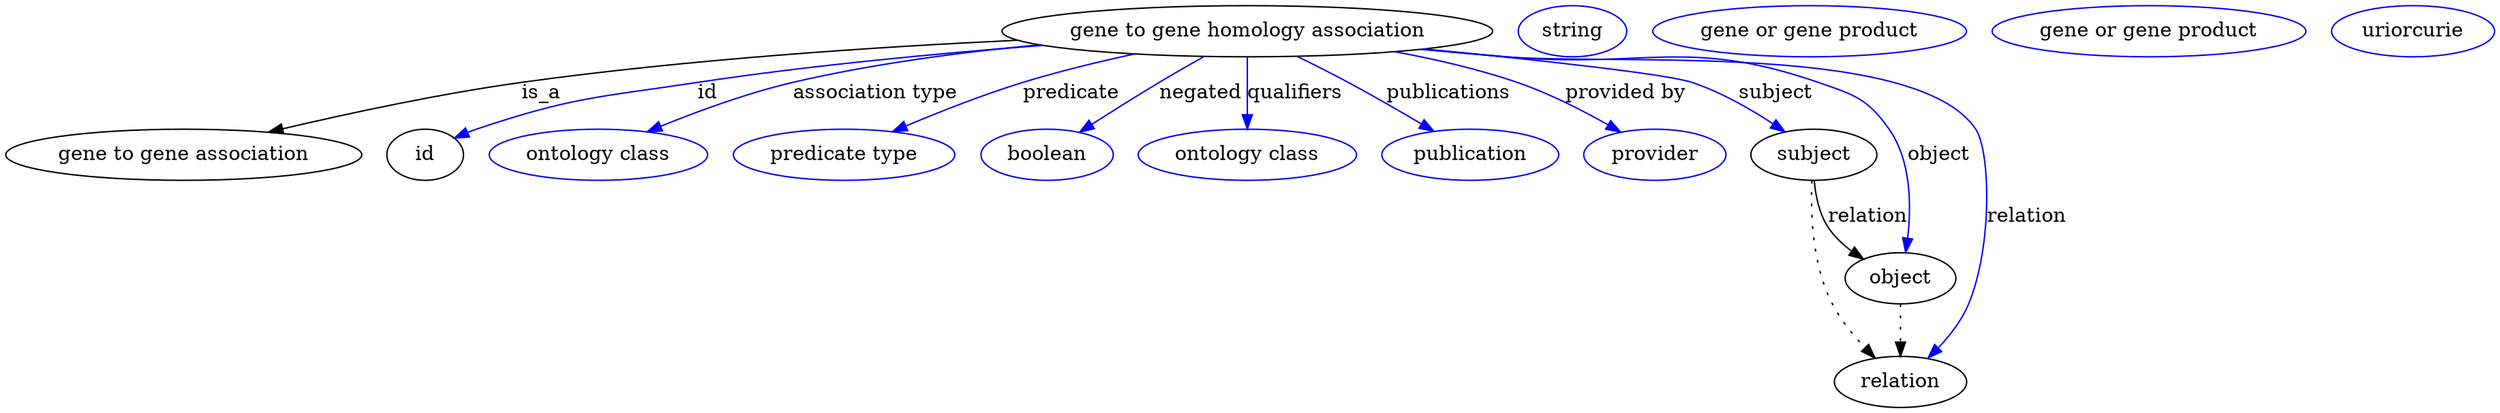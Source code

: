 digraph {
	graph [bb="0,0,1421.3,283"];
	node [label="\N"];
	"gene to gene homology association"	 [height=0.5,
		label="gene to gene homology association",
		pos="720.84,265",
		width=3.7733];
	"gene to gene association"	 [height=0.5,
		pos="96.841,178",
		width=2.69];
	"gene to gene homology association" -> "gene to gene association"	 [label=is_a,
		lp="319.84,221.5",
		pos="e,149.98,193.11 593.1,258.75 511.42,253.55 403.45,244.42 308.84,229 258.17,220.74 201.68,206.92 159.77,195.74"];
	id	 [height=0.5,
		pos="238.84,178",
		width=0.75];
	"gene to gene homology association" -> id	 [color=blue,
		label=id,
		lp="421.34,221.5",
		pos="e,259.8,189.51 608.5,254.79 550.7,248.77 479.26,240.13 415.84,229 352.45,217.88 335.37,217.87 274.84,196 272.97,195.32 271.07,194.57 \
269.16,193.78",
		style=solid];
	"association type"	 [color=blue,
		height=0.5,
		label="ontology class",
		pos="345.84,178",
		width=1.7151];
	"gene to gene homology association" -> "association type"	 [color=blue,
		label="association type",
		lp="517.84,221.5",
		pos="e,378.27,193.38 610.28,254.5 567.24,248.96 517.79,240.78 473.84,229 444.26,221.07 412.26,208.32 387.66,197.55",
		style=solid];
	predicate	 [color=blue,
		height=0.5,
		label="predicate type",
		pos="485.84,178",
		width=1.679];
	"gene to gene homology association" -> predicate	 [color=blue,
		label=predicate,
		lp="625.84,221.5",
		pos="e,517.62,193.39 661.45,248.79 641.97,243.05 620.32,236.21 600.84,229 575.86,219.76 548.58,207.75 526.87,197.7",
		style=solid];
	negated	 [color=blue,
		height=0.5,
		label=boolean,
		pos="602.84,178",
		width=1.0652];
	"gene to gene homology association" -> negated	 [color=blue,
		label=negated,
		lp="691.34,221.5",
		pos="e,623.81,193.46 696.68,247.18 677.92,233.35 651.83,214.12 631.93,199.44",
		style=solid];
	qualifiers	 [color=blue,
		height=0.5,
		label="ontology class",
		pos="720.84,178",
		width=1.7151];
	"gene to gene homology association" -> qualifiers	 [color=blue,
		label=qualifiers,
		lp="746.84,221.5",
		pos="e,720.84,196 720.84,246.97 720.84,235.19 720.84,219.56 720.84,206.16",
		style=solid];
	publications	 [color=blue,
		height=0.5,
		label=publication,
		pos="850.84,178",
		width=1.3902];
	"gene to gene homology association" -> publications	 [color=blue,
		label=publications,
		lp="831.34,221.5",
		pos="e,827.97,194.04 748.87,247.23 757.85,241.47 767.8,235.02 776.84,229 791.01,219.57 806.54,208.91 819.7,199.79",
		style=solid];
	"provided by"	 [color=blue,
		height=0.5,
		label=provider,
		pos="958.84,178",
		width=1.1193];
	"gene to gene homology association" -> "provided by"	 [color=blue,
		label="provided by",
		lp="932.84,221.5",
		pos="e,936.41,193.04 799.3,250.18 822.13,244.74 846.84,237.71 868.84,229 889.27,220.91 910.73,208.9 927.57,198.57",
		style=solid];
	subject	 [height=0.5,
		pos="1052.8,178",
		width=0.99297];
	"gene to gene homology association" -> subject	 [color=blue,
		label=subject,
		lp="1021.3,221.5",
		pos="e,1033.2,193.26 819.71,252.64 882.87,244.41 955.52,234.18 969.84,229 989.38,221.93 1009.3,209.89 1024.7,199.29",
		style=solid];
	object	 [height=0.5,
		pos="1109.8,91",
		width=0.9027];
	"gene to gene homology association" -> object	 [color=blue,
		label=object,
		lp="1128.8,178",
		pos="e,1112.8,109.23 818.4,252.47 833.93,250.58 849.82,248.69 864.84,247 944.74,238.01 968.74,254.92 1044.8,229 1071.1,220.05 1081.6,\
218.5 1097.8,196 1113.8,173.91 1115.3,142.12 1113.7,119.31",
		style=solid];
	relation	 [height=0.5,
		pos="1109.8,18",
		width=1.0471];
	"gene to gene homology association" -> relation	 [color=blue,
		label=relation,
		lp="1189.8,134.5",
		pos="e,1126.7,34.648 817.99,252.32 833.65,250.43 849.68,248.59 864.84,247 928.83,240.29 1114.6,249.86 1149.8,196 1179.7,150.24 1168.1,\
124.89 1150.8,73 1147.2,61.922 1140.3,51.266 1133.2,42.331",
		style=solid];
	association_id	 [color=blue,
		height=0.5,
		label=string,
		pos="904.84,265",
		width=0.84854];
	subject -> object	 [label=relation,
		lp="1089.8,134.5",
		pos="e,1089.3,105.27 1056,159.97 1058.4,149.7 1062.4,136.95 1068.8,127 1072.4,121.58 1076.9,116.49 1081.7,111.95"];
	subject -> relation	 [pos="e,1094.4,34.585 1052.7,159.72 1053.2,138.09 1056.1,101.44 1068.8,73 1073.7,62.18 1081,51.46 1088,42.397",
		style=dotted];
	"gene to gene association_subject"	 [color=blue,
		height=0.5,
		label="gene or gene product",
		pos="1038.8,265",
		width=2.3651];
	object -> relation	 [pos="e,1109.8,36.09 1109.8,72.955 1109.8,64.883 1109.8,55.176 1109.8,46.182",
		style=dotted];
	"gene to gene association_object"	 [color=blue,
		height=0.5,
		label="gene or gene product",
		pos="1226.8,265",
		width=2.3651];
	"gene to gene homology association_relation"	 [color=blue,
		height=0.5,
		label=uriorcurie,
		pos="1375.8,265",
		width=1.2638];
}
